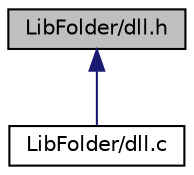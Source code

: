 digraph "LibFolder/dll.h"
{
 // LATEX_PDF_SIZE
  edge [fontname="Helvetica",fontsize="10",labelfontname="Helvetica",labelfontsize="10"];
  node [fontname="Helvetica",fontsize="10",shape=record];
  Node1 [label="LibFolder/dll.h",height=0.2,width=0.4,color="black", fillcolor="grey75", style="filled", fontcolor="black",tooltip="Header file for the Doubly Linked List implementation."];
  Node1 -> Node2 [dir="back",color="midnightblue",fontsize="10",style="solid",fontname="Helvetica"];
  Node2 [label="LibFolder/dll.c",height=0.2,width=0.4,color="black", fillcolor="white", style="filled",URL="$dll_8c.html",tooltip=" "];
}
